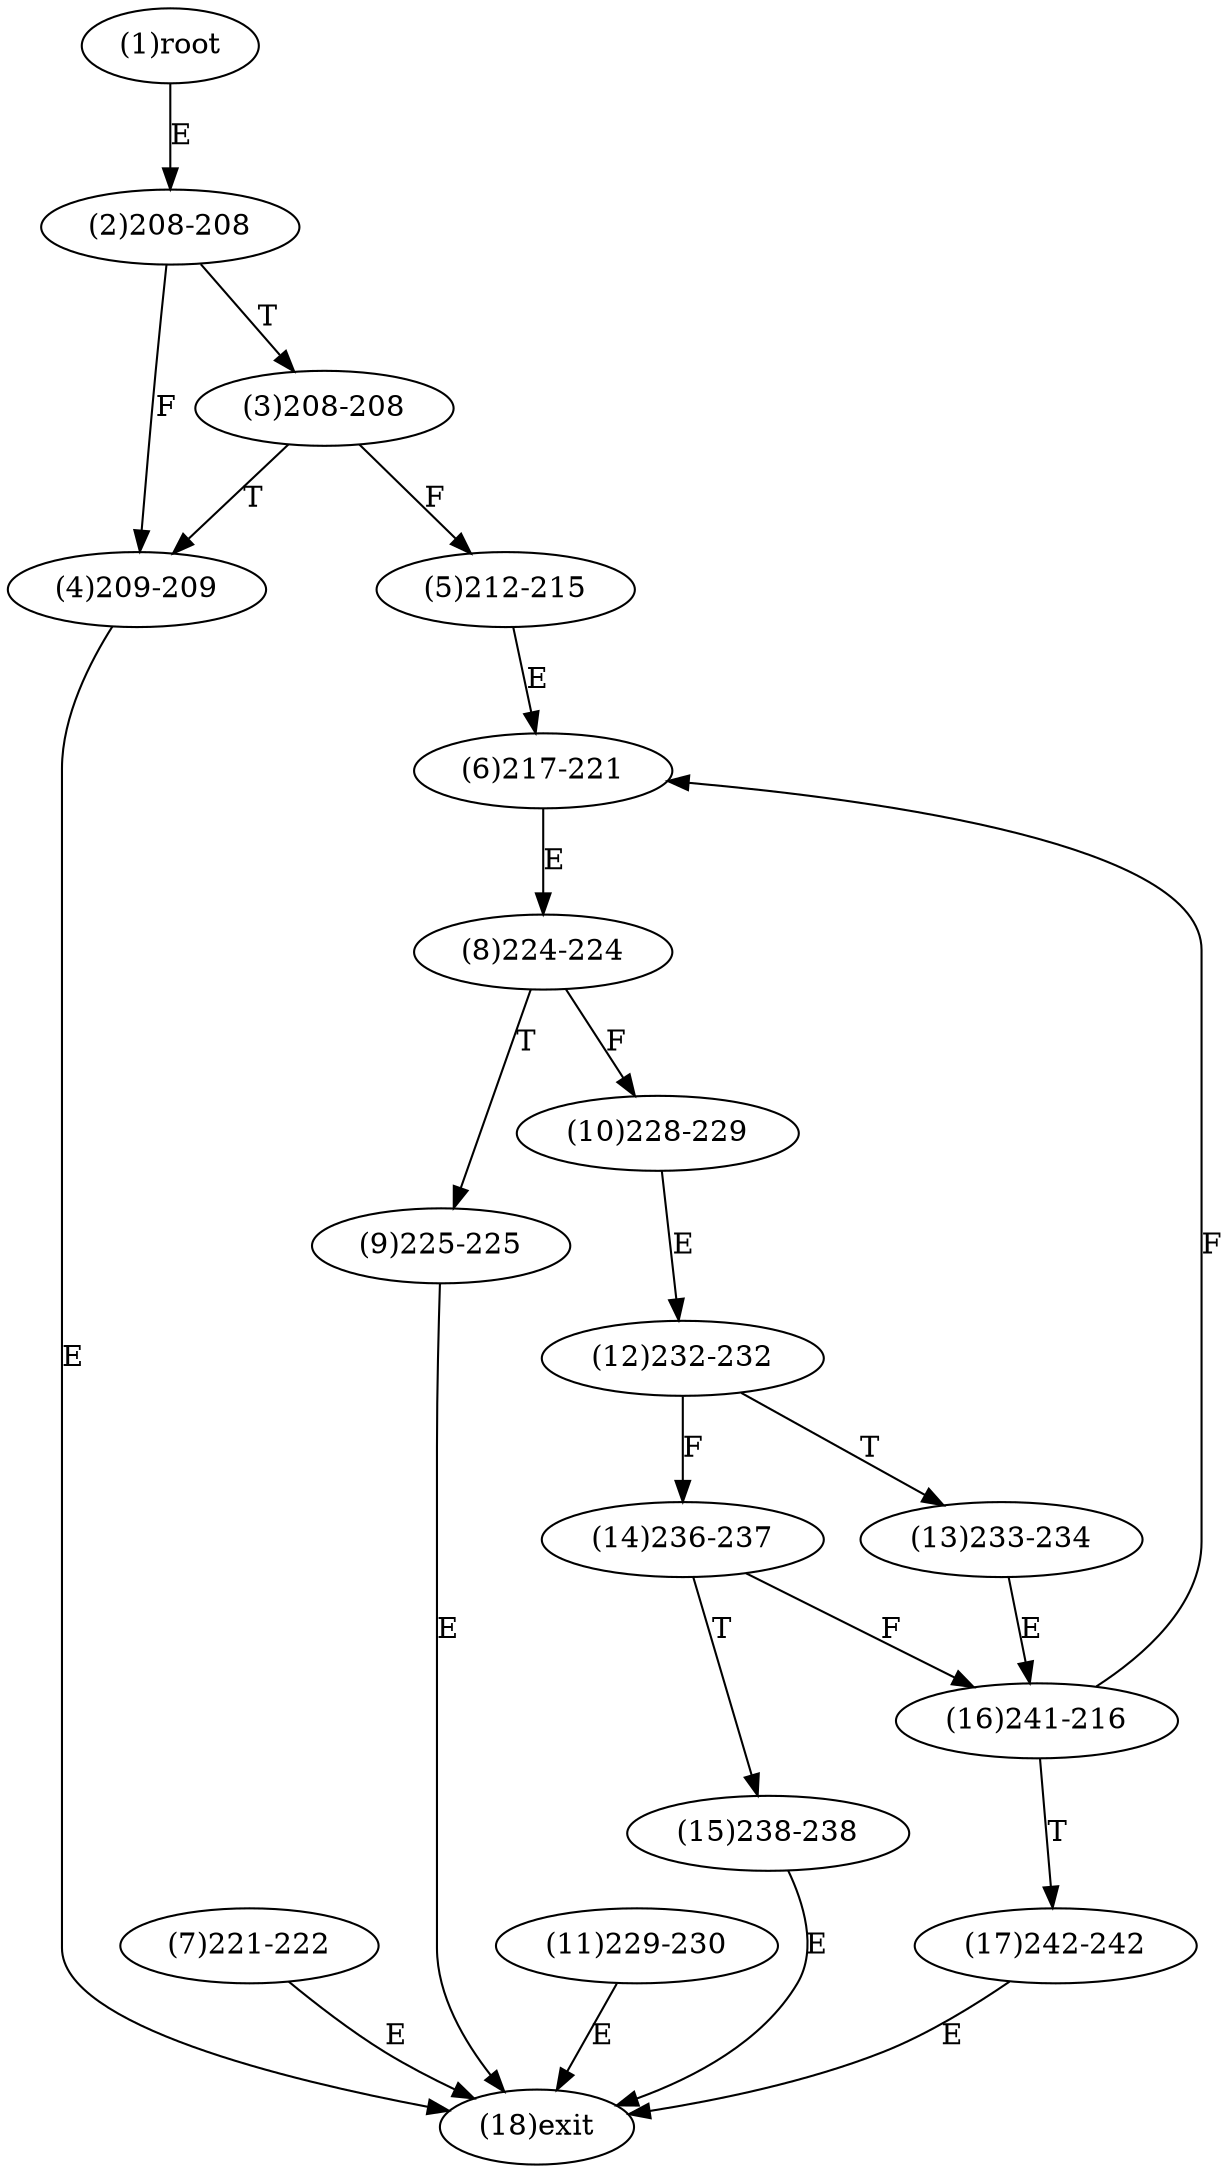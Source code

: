digraph "" { 
1[ label="(1)root"];
2[ label="(2)208-208"];
3[ label="(3)208-208"];
4[ label="(4)209-209"];
5[ label="(5)212-215"];
6[ label="(6)217-221"];
7[ label="(7)221-222"];
8[ label="(8)224-224"];
9[ label="(9)225-225"];
10[ label="(10)228-229"];
11[ label="(11)229-230"];
12[ label="(12)232-232"];
13[ label="(13)233-234"];
14[ label="(14)236-237"];
15[ label="(15)238-238"];
17[ label="(17)242-242"];
16[ label="(16)241-216"];
18[ label="(18)exit"];
1->2[ label="E"];
2->4[ label="F"];
2->3[ label="T"];
3->5[ label="F"];
3->4[ label="T"];
4->18[ label="E"];
5->6[ label="E"];
6->8[ label="E"];
7->18[ label="E"];
8->10[ label="F"];
8->9[ label="T"];
9->18[ label="E"];
10->12[ label="E"];
11->18[ label="E"];
12->14[ label="F"];
12->13[ label="T"];
13->16[ label="E"];
14->16[ label="F"];
14->15[ label="T"];
15->18[ label="E"];
16->6[ label="F"];
16->17[ label="T"];
17->18[ label="E"];
}